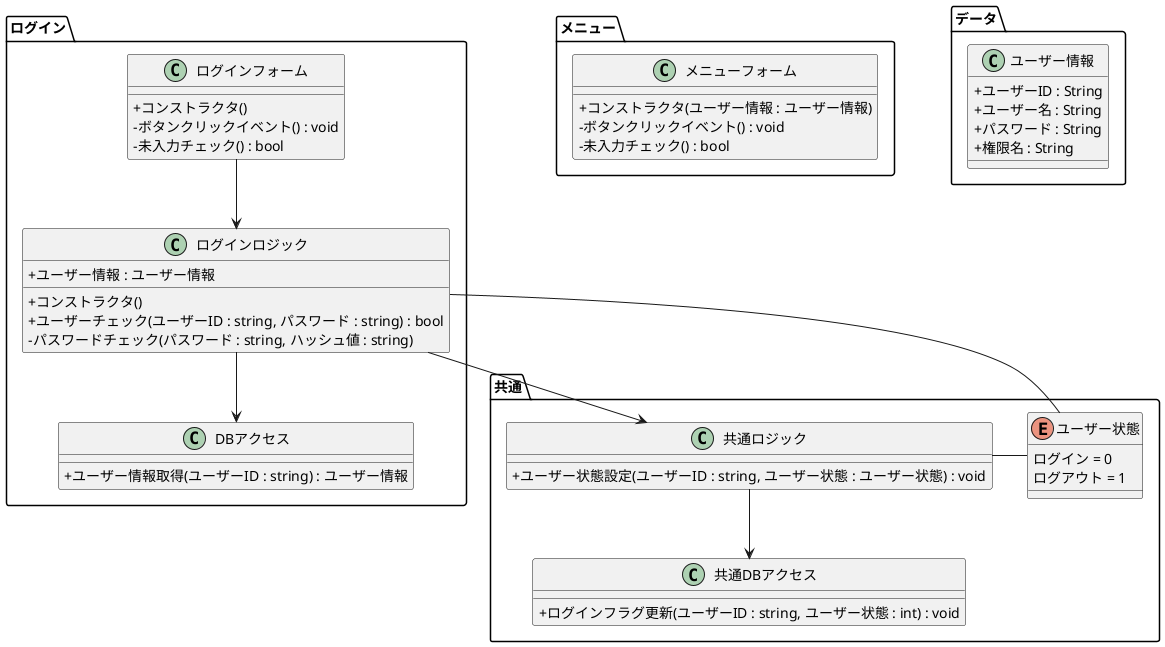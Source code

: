 @startuml
skinparam classAttributeIconSize 0
ログイン.ログインフォーム --> ログイン.ログインロジック
ログイン.ログインロジック --> ログイン.DBアクセス
ログイン.ログインロジック --> 共通.共通ロジック
共通.共通ロジック --> 共通.共通DBアクセス
共通.共通ロジック - 共通.ユーザー状態
ログイン.ログインロジック - 共通.ユーザー状態

namespace ログイン #FFFFFF {
  class ログインフォーム {
    + コンストラクタ()
    - ボタンクリックイベント() : void
    - 未入力チェック() : bool
  }
  
  class ログインロジック {
     + ユーザー情報 : ユーザー情報
     + コンストラクタ()
     + ユーザーチェック(ユーザーID : string, パスワード : string) : bool
     - パスワードチェック(パスワード : string, ハッシュ値 : string)
  }
  
  class DBアクセス {
     + ユーザー情報取得(ユーザーID : string) : ユーザー情報
  }
}
namespace 共通 #FFFFFF {
  enum ユーザー状態 {
    ログイン = 0
    ログアウト = 1
  }

  class 共通ロジック {
    + ユーザー状態設定(ユーザーID : string, ユーザー状態 : ユーザー状態) : void
  }
  
  class 共通DBアクセス {
    + ログインフラグ更新(ユーザーID : string, ユーザー状態 : int) : void
  }
}
namespace メニュー #FFFFFF {
  class メニューフォーム {
    + コンストラクタ(ユーザー情報 : ユーザー情報)
    - ボタンクリックイベント() : void
    - 未入力チェック() : bool
  }
}
namespace データ #FFFFFF {
  class ユーザー情報 {
     + ユーザーID : String
     + ユーザー名 : String
     + パスワード : String
     + 権限名 : String
  }
}
@enduml